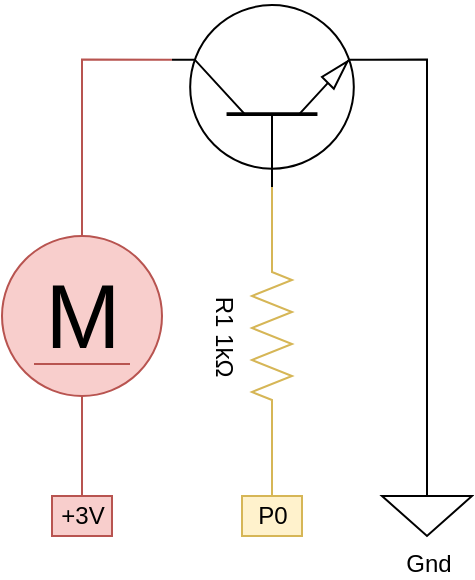 <mxfile version="24.2.7" type="device">
  <diagram name="Page-1" id="UU4t--5ZA3ucGTDPSiou">
    <mxGraphModel dx="989" dy="505" grid="1" gridSize="10" guides="1" tooltips="1" connect="1" arrows="1" fold="1" page="1" pageScale="1" pageWidth="827" pageHeight="1169" math="0" shadow="0">
      <root>
        <mxCell id="0" />
        <mxCell id="1" parent="0" />
        <mxCell id="SRnnSWYTBnzh0Scxhy-3-16" value="R1 1kΩ" style="pointerEvents=1;verticalLabelPosition=bottom;shadow=0;dashed=0;align=center;html=1;verticalAlign=top;shape=mxgraph.electrical.resistors.resistor_2;rotation=90;fillColor=#fff2cc;strokeColor=#d6b656;" vertex="1" parent="1">
          <mxGeometry x="565" y="220" width="100" height="20" as="geometry" />
        </mxCell>
        <mxCell id="SRnnSWYTBnzh0Scxhy-3-17" style="edgeStyle=orthogonalEdgeStyle;rounded=0;orthogonalLoop=1;jettySize=auto;html=1;fillColor=#fff2cc;strokeColor=#d6b656;endArrow=none;endFill=0;exitX=1;exitY=0.5;exitDx=0;exitDy=0;exitPerimeter=0;" edge="1" source="SRnnSWYTBnzh0Scxhy-3-16" target="SRnnSWYTBnzh0Scxhy-3-18" parent="1">
          <mxGeometry relative="1" as="geometry">
            <mxPoint x="615" y="280" as="sourcePoint" />
          </mxGeometry>
        </mxCell>
        <mxCell id="SRnnSWYTBnzh0Scxhy-3-18" value="P0" style="text;strokeColor=#d6b656;fillColor=#fff2cc;html=1;fontSize=12;fontStyle=0;verticalAlign=middle;align=center;" vertex="1" parent="1">
          <mxGeometry x="600" y="310" width="30" height="20" as="geometry" />
        </mxCell>
        <mxCell id="SRnnSWYTBnzh0Scxhy-3-20" value="Gnd" style="pointerEvents=1;verticalLabelPosition=bottom;shadow=0;dashed=0;align=center;html=1;verticalAlign=top;shape=mxgraph.electrical.signal_sources.signal_ground;" vertex="1" parent="1">
          <mxGeometry x="670" y="300" width="45" height="30" as="geometry" />
        </mxCell>
        <mxCell id="SRnnSWYTBnzh0Scxhy-3-36" value="" style="verticalLabelPosition=bottom;shadow=0;dashed=0;align=center;html=1;verticalAlign=top;shape=mxgraph.electrical.transistors.npn_transistor_1;rotation=-90;" vertex="1" parent="1">
          <mxGeometry x="567.5" y="60" width="95" height="100" as="geometry" />
        </mxCell>
        <mxCell id="SRnnSWYTBnzh0Scxhy-3-37" style="edgeStyle=orthogonalEdgeStyle;rounded=0;orthogonalLoop=1;jettySize=auto;html=1;entryX=0;entryY=0.5;entryDx=0;entryDy=0;entryPerimeter=0;endArrow=none;endFill=0;fillColor=#fff2cc;strokeColor=#d6b656;" edge="1" parent="1" source="SRnnSWYTBnzh0Scxhy-3-16" target="SRnnSWYTBnzh0Scxhy-3-36">
          <mxGeometry relative="1" as="geometry" />
        </mxCell>
        <mxCell id="SRnnSWYTBnzh0Scxhy-3-38" style="edgeStyle=orthogonalEdgeStyle;rounded=0;orthogonalLoop=1;jettySize=auto;html=1;exitX=0.7;exitY=1;exitDx=0;exitDy=0;exitPerimeter=0;entryX=0.5;entryY=0;entryDx=0;entryDy=0;entryPerimeter=0;endArrow=none;endFill=0;" edge="1" parent="1" source="SRnnSWYTBnzh0Scxhy-3-36" target="SRnnSWYTBnzh0Scxhy-3-20">
          <mxGeometry relative="1" as="geometry" />
        </mxCell>
        <mxCell id="SRnnSWYTBnzh0Scxhy-3-41" value="M" style="dashed=0;outlineConnect=0;align=center;html=1;shape=mxgraph.pid.engines.electric_motor_(dc);fontSize=45;fillColor=#f8cecc;strokeColor=#b85450;" vertex="1" parent="1">
          <mxGeometry x="480" y="180" width="80" height="80" as="geometry" />
        </mxCell>
        <mxCell id="SRnnSWYTBnzh0Scxhy-3-42" style="edgeStyle=orthogonalEdgeStyle;rounded=0;orthogonalLoop=1;jettySize=auto;html=1;exitX=0.5;exitY=0;exitDx=0;exitDy=0;exitPerimeter=0;entryX=0.7;entryY=0;entryDx=0;entryDy=0;entryPerimeter=0;fillColor=#f8cecc;strokeColor=#b85450;endArrow=none;endFill=0;" edge="1" parent="1" source="SRnnSWYTBnzh0Scxhy-3-41" target="SRnnSWYTBnzh0Scxhy-3-36">
          <mxGeometry relative="1" as="geometry" />
        </mxCell>
        <mxCell id="SRnnSWYTBnzh0Scxhy-3-43" value="+3V" style="text;strokeColor=#b85450;fillColor=#f8cecc;html=1;fontSize=12;fontStyle=0;verticalAlign=middle;align=center;" vertex="1" parent="1">
          <mxGeometry x="505" y="310" width="30" height="20" as="geometry" />
        </mxCell>
        <mxCell id="SRnnSWYTBnzh0Scxhy-3-44" style="edgeStyle=orthogonalEdgeStyle;rounded=0;orthogonalLoop=1;jettySize=auto;html=1;exitX=0.5;exitY=0;exitDx=0;exitDy=0;entryX=0.5;entryY=1;entryDx=0;entryDy=0;entryPerimeter=0;endArrow=none;endFill=0;fillColor=#f8cecc;strokeColor=#b85450;" edge="1" parent="1" source="SRnnSWYTBnzh0Scxhy-3-43" target="SRnnSWYTBnzh0Scxhy-3-41">
          <mxGeometry relative="1" as="geometry" />
        </mxCell>
      </root>
    </mxGraphModel>
  </diagram>
</mxfile>
